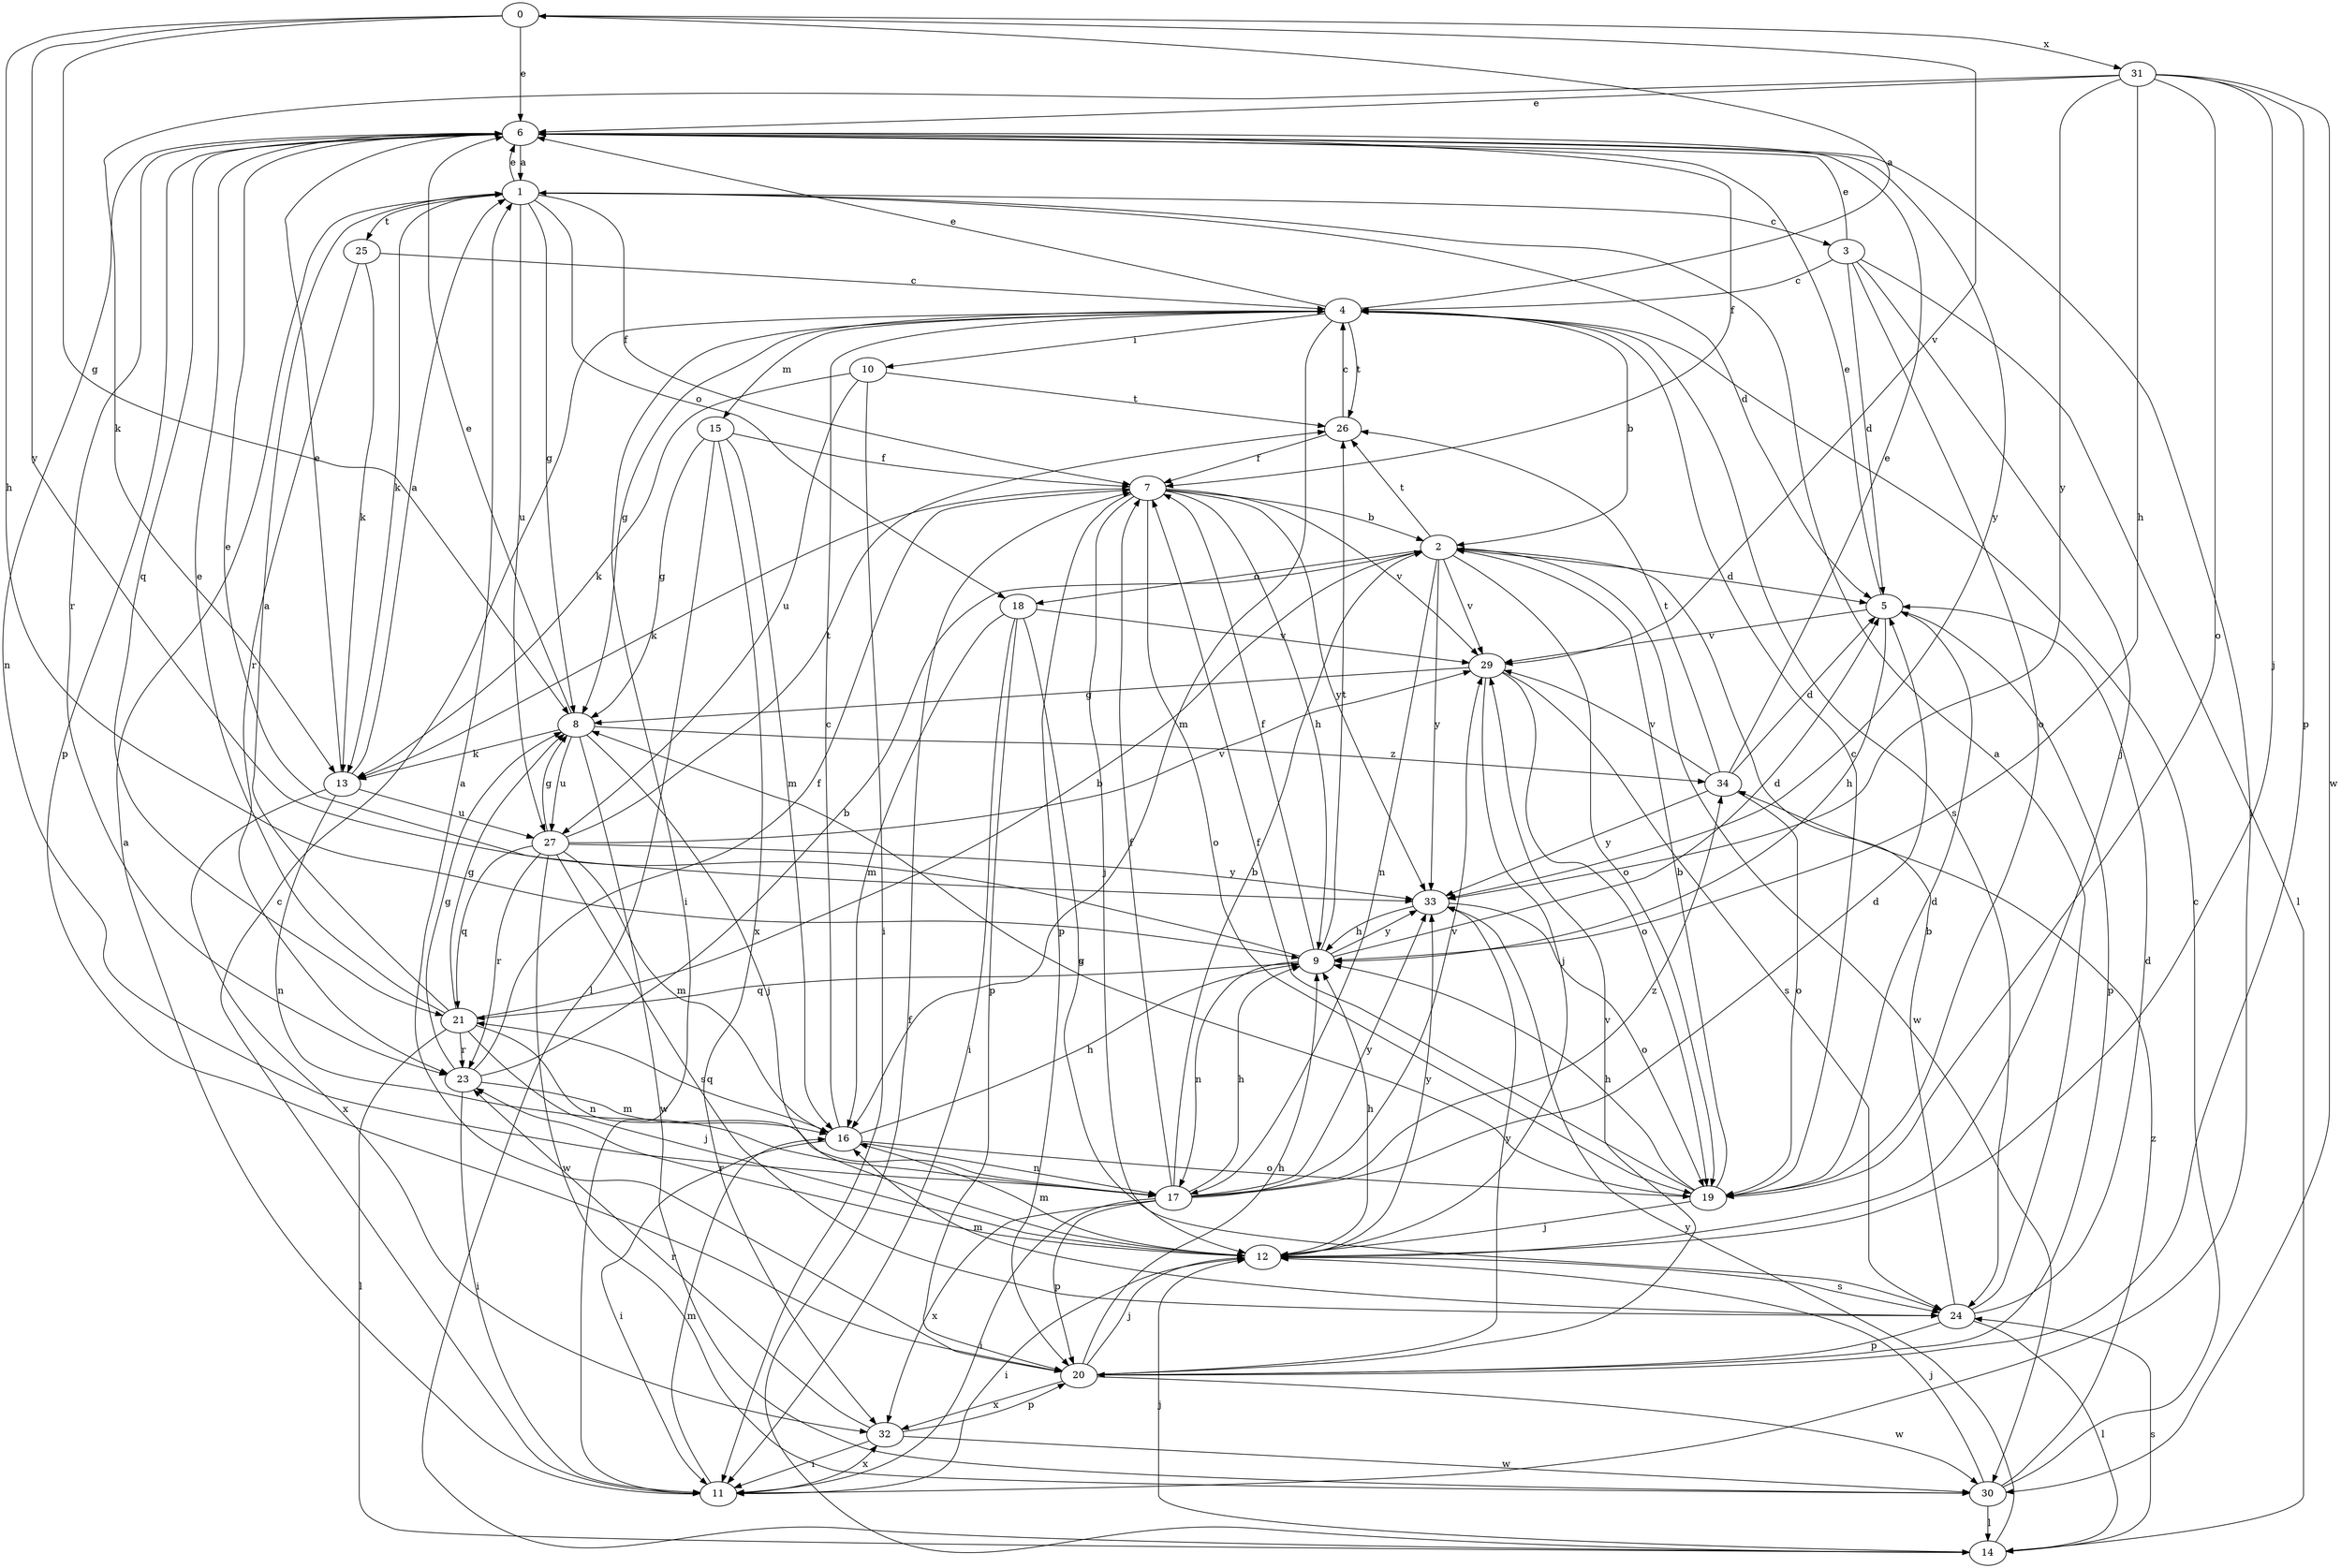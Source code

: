 strict digraph  {
0;
1;
2;
3;
4;
5;
6;
7;
8;
9;
10;
11;
12;
13;
14;
15;
16;
17;
18;
19;
20;
21;
23;
24;
25;
26;
27;
29;
30;
31;
32;
33;
34;
0 -> 6  [label=e];
0 -> 8  [label=g];
0 -> 9  [label=h];
0 -> 29  [label=v];
0 -> 31  [label=x];
0 -> 33  [label=y];
1 -> 3  [label=c];
1 -> 5  [label=d];
1 -> 6  [label=e];
1 -> 7  [label=f];
1 -> 8  [label=g];
1 -> 13  [label=k];
1 -> 18  [label=o];
1 -> 25  [label=t];
1 -> 27  [label=u];
2 -> 5  [label=d];
2 -> 17  [label=n];
2 -> 18  [label=o];
2 -> 19  [label=o];
2 -> 26  [label=t];
2 -> 29  [label=v];
2 -> 30  [label=w];
2 -> 33  [label=y];
3 -> 4  [label=c];
3 -> 5  [label=d];
3 -> 6  [label=e];
3 -> 12  [label=j];
3 -> 14  [label=l];
3 -> 19  [label=o];
4 -> 0  [label=a];
4 -> 2  [label=b];
4 -> 6  [label=e];
4 -> 8  [label=g];
4 -> 10  [label=i];
4 -> 11  [label=i];
4 -> 15  [label=m];
4 -> 16  [label=m];
4 -> 24  [label=s];
4 -> 26  [label=t];
5 -> 6  [label=e];
5 -> 9  [label=h];
5 -> 20  [label=p];
5 -> 29  [label=v];
6 -> 1  [label=a];
6 -> 7  [label=f];
6 -> 11  [label=i];
6 -> 17  [label=n];
6 -> 20  [label=p];
6 -> 21  [label=q];
6 -> 23  [label=r];
6 -> 33  [label=y];
7 -> 2  [label=b];
7 -> 9  [label=h];
7 -> 12  [label=j];
7 -> 13  [label=k];
7 -> 19  [label=o];
7 -> 20  [label=p];
7 -> 29  [label=v];
7 -> 33  [label=y];
8 -> 6  [label=e];
8 -> 12  [label=j];
8 -> 13  [label=k];
8 -> 27  [label=u];
8 -> 30  [label=w];
8 -> 34  [label=z];
9 -> 5  [label=d];
9 -> 6  [label=e];
9 -> 7  [label=f];
9 -> 17  [label=n];
9 -> 21  [label=q];
9 -> 26  [label=t];
9 -> 33  [label=y];
10 -> 11  [label=i];
10 -> 13  [label=k];
10 -> 26  [label=t];
10 -> 27  [label=u];
11 -> 1  [label=a];
11 -> 4  [label=c];
11 -> 16  [label=m];
11 -> 32  [label=x];
12 -> 9  [label=h];
12 -> 11  [label=i];
12 -> 16  [label=m];
12 -> 23  [label=r];
12 -> 24  [label=s];
12 -> 33  [label=y];
13 -> 1  [label=a];
13 -> 6  [label=e];
13 -> 17  [label=n];
13 -> 27  [label=u];
13 -> 32  [label=x];
14 -> 7  [label=f];
14 -> 12  [label=j];
14 -> 24  [label=s];
14 -> 33  [label=y];
15 -> 7  [label=f];
15 -> 8  [label=g];
15 -> 14  [label=l];
15 -> 16  [label=m];
15 -> 32  [label=x];
16 -> 4  [label=c];
16 -> 9  [label=h];
16 -> 11  [label=i];
16 -> 17  [label=n];
16 -> 19  [label=o];
16 -> 21  [label=q];
17 -> 2  [label=b];
17 -> 5  [label=d];
17 -> 7  [label=f];
17 -> 9  [label=h];
17 -> 11  [label=i];
17 -> 20  [label=p];
17 -> 29  [label=v];
17 -> 32  [label=x];
17 -> 33  [label=y];
17 -> 34  [label=z];
18 -> 11  [label=i];
18 -> 16  [label=m];
18 -> 20  [label=p];
18 -> 24  [label=s];
18 -> 29  [label=v];
19 -> 2  [label=b];
19 -> 4  [label=c];
19 -> 5  [label=d];
19 -> 7  [label=f];
19 -> 8  [label=g];
19 -> 9  [label=h];
19 -> 12  [label=j];
20 -> 1  [label=a];
20 -> 9  [label=h];
20 -> 12  [label=j];
20 -> 29  [label=v];
20 -> 30  [label=w];
20 -> 32  [label=x];
20 -> 33  [label=y];
21 -> 1  [label=a];
21 -> 2  [label=b];
21 -> 6  [label=e];
21 -> 8  [label=g];
21 -> 12  [label=j];
21 -> 14  [label=l];
21 -> 17  [label=n];
21 -> 23  [label=r];
23 -> 2  [label=b];
23 -> 7  [label=f];
23 -> 8  [label=g];
23 -> 11  [label=i];
23 -> 16  [label=m];
24 -> 1  [label=a];
24 -> 2  [label=b];
24 -> 5  [label=d];
24 -> 14  [label=l];
24 -> 16  [label=m];
24 -> 20  [label=p];
25 -> 4  [label=c];
25 -> 13  [label=k];
25 -> 23  [label=r];
26 -> 4  [label=c];
26 -> 7  [label=f];
27 -> 8  [label=g];
27 -> 16  [label=m];
27 -> 21  [label=q];
27 -> 23  [label=r];
27 -> 24  [label=s];
27 -> 26  [label=t];
27 -> 29  [label=v];
27 -> 30  [label=w];
27 -> 33  [label=y];
29 -> 8  [label=g];
29 -> 12  [label=j];
29 -> 19  [label=o];
29 -> 24  [label=s];
30 -> 4  [label=c];
30 -> 12  [label=j];
30 -> 14  [label=l];
30 -> 34  [label=z];
31 -> 6  [label=e];
31 -> 9  [label=h];
31 -> 12  [label=j];
31 -> 13  [label=k];
31 -> 19  [label=o];
31 -> 20  [label=p];
31 -> 30  [label=w];
31 -> 33  [label=y];
32 -> 11  [label=i];
32 -> 20  [label=p];
32 -> 23  [label=r];
32 -> 30  [label=w];
33 -> 9  [label=h];
33 -> 19  [label=o];
34 -> 5  [label=d];
34 -> 6  [label=e];
34 -> 19  [label=o];
34 -> 26  [label=t];
34 -> 29  [label=v];
34 -> 33  [label=y];
}
